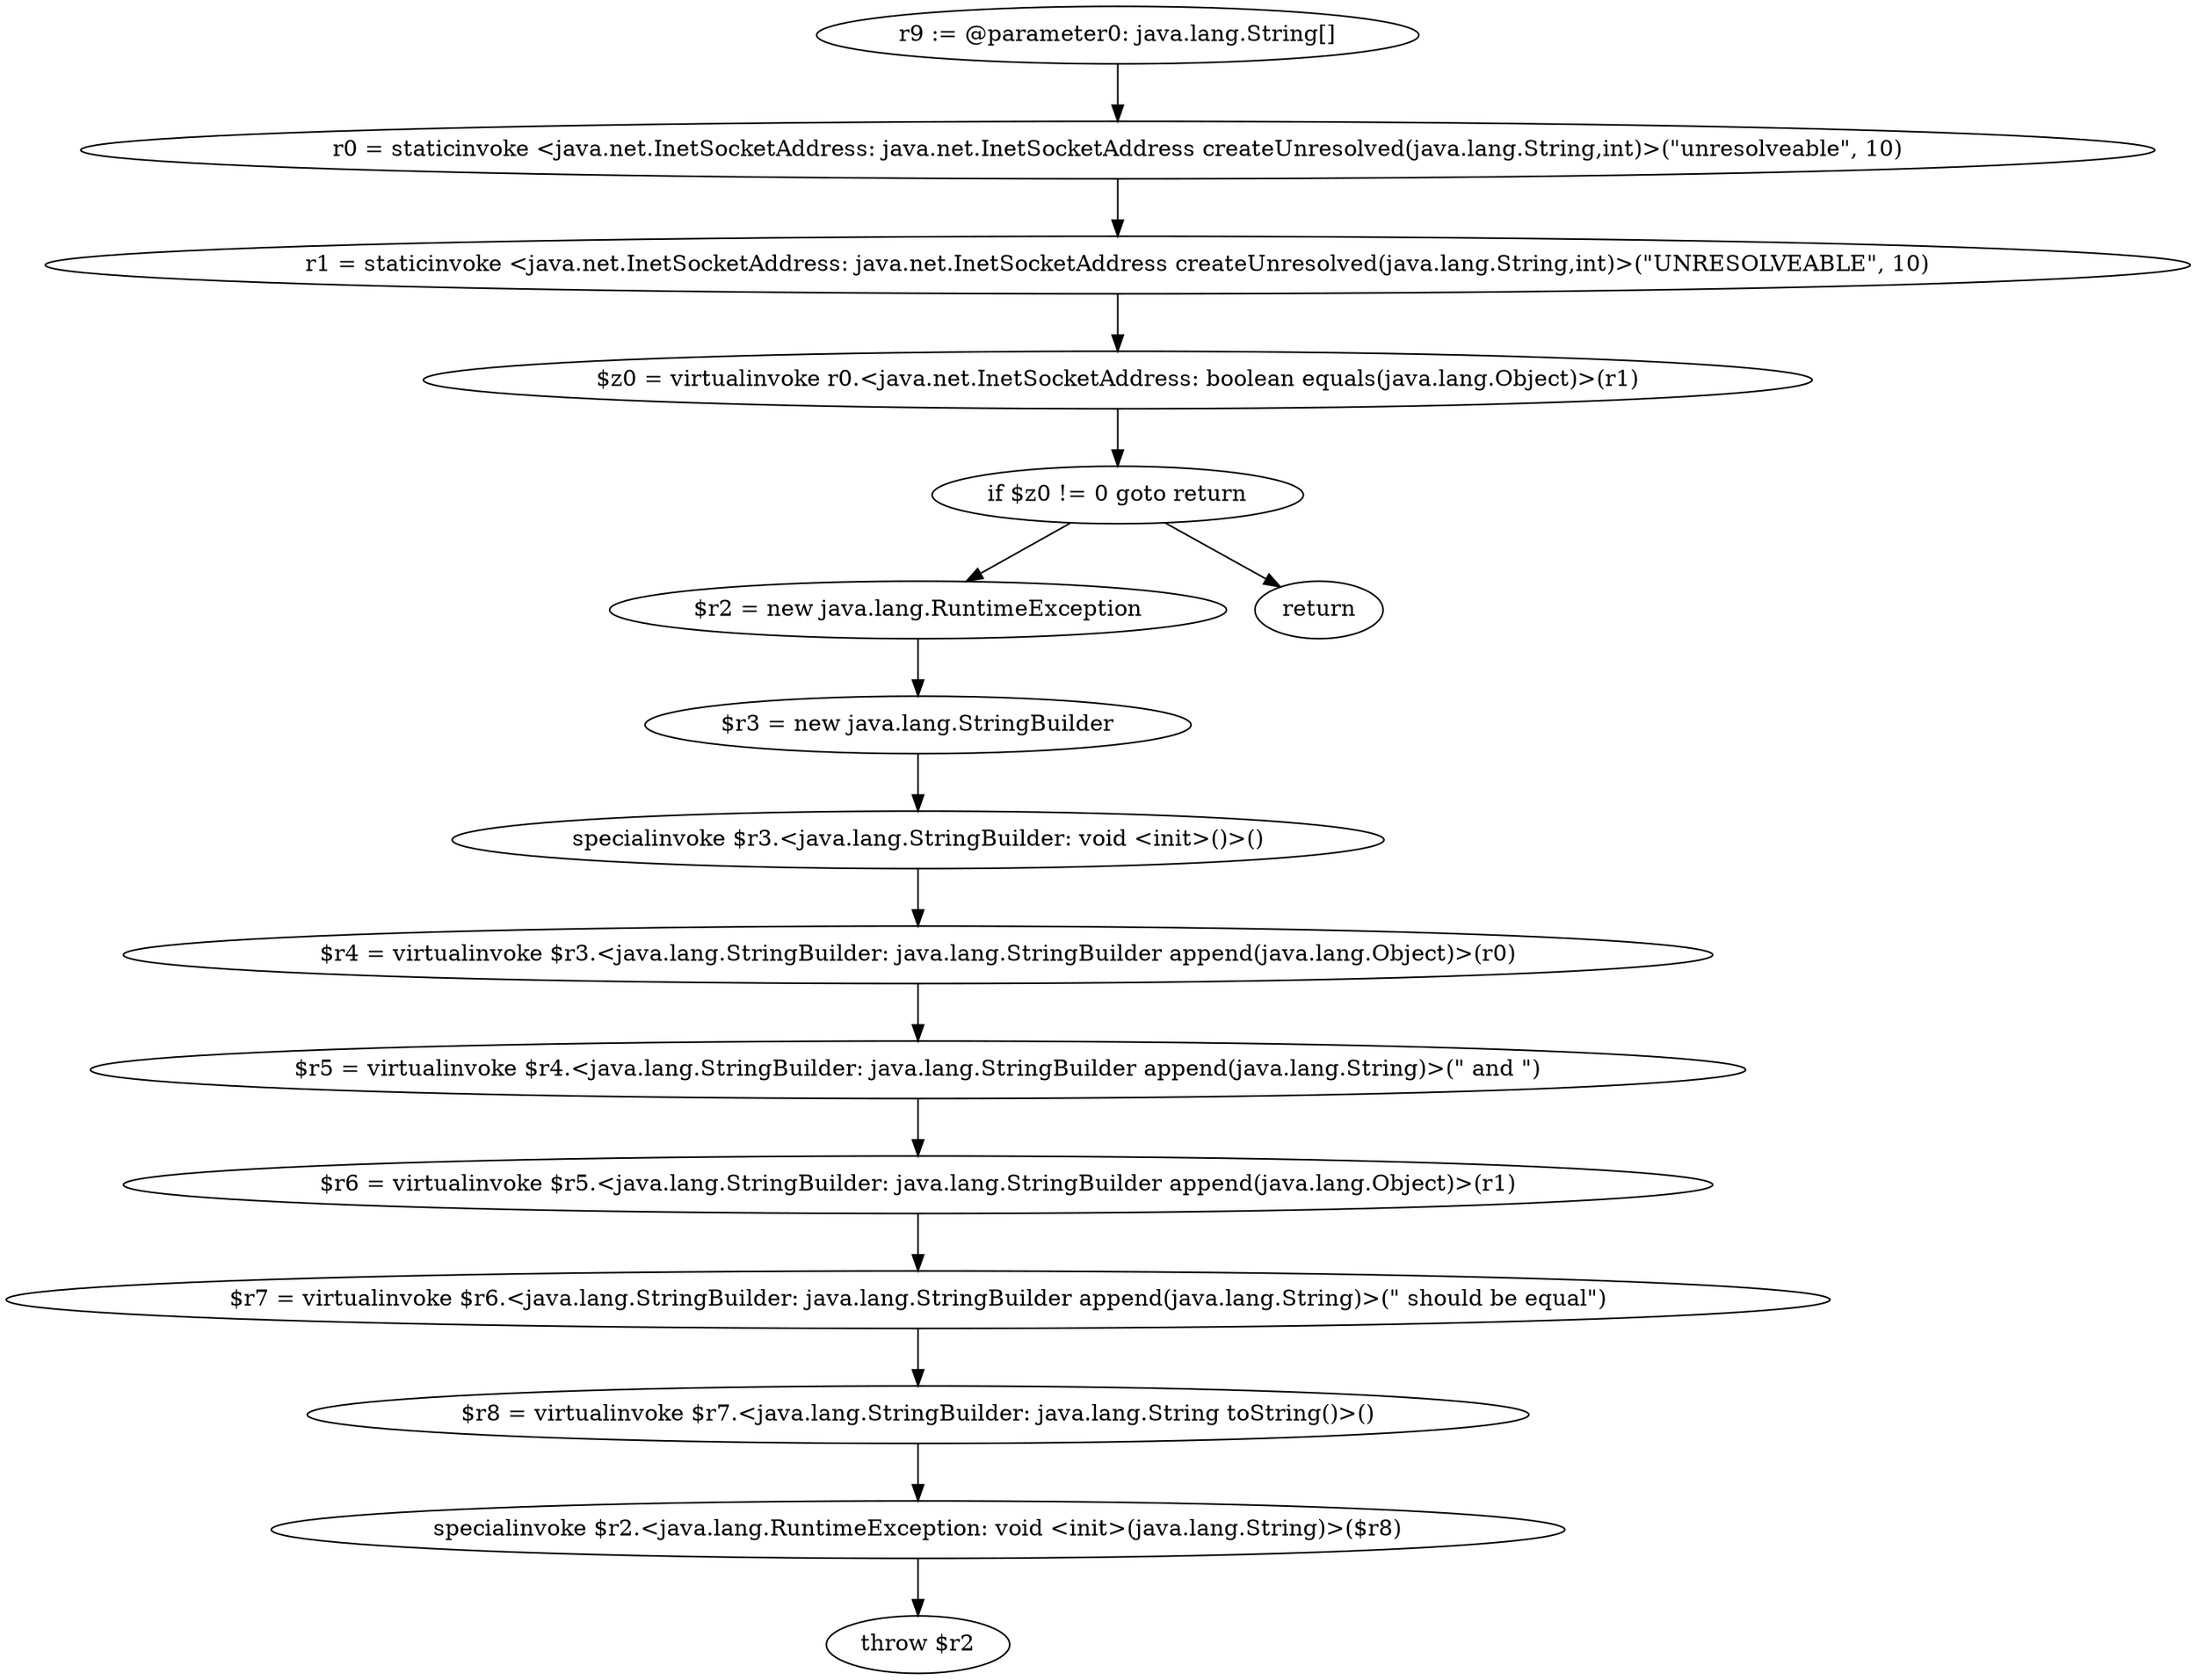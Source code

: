 digraph "unitGraph" {
    "r9 := @parameter0: java.lang.String[]"
    "r0 = staticinvoke <java.net.InetSocketAddress: java.net.InetSocketAddress createUnresolved(java.lang.String,int)>(\"unresolveable\", 10)"
    "r1 = staticinvoke <java.net.InetSocketAddress: java.net.InetSocketAddress createUnresolved(java.lang.String,int)>(\"UNRESOLVEABLE\", 10)"
    "$z0 = virtualinvoke r0.<java.net.InetSocketAddress: boolean equals(java.lang.Object)>(r1)"
    "if $z0 != 0 goto return"
    "$r2 = new java.lang.RuntimeException"
    "$r3 = new java.lang.StringBuilder"
    "specialinvoke $r3.<java.lang.StringBuilder: void <init>()>()"
    "$r4 = virtualinvoke $r3.<java.lang.StringBuilder: java.lang.StringBuilder append(java.lang.Object)>(r0)"
    "$r5 = virtualinvoke $r4.<java.lang.StringBuilder: java.lang.StringBuilder append(java.lang.String)>(\" and \")"
    "$r6 = virtualinvoke $r5.<java.lang.StringBuilder: java.lang.StringBuilder append(java.lang.Object)>(r1)"
    "$r7 = virtualinvoke $r6.<java.lang.StringBuilder: java.lang.StringBuilder append(java.lang.String)>(\" should be equal\")"
    "$r8 = virtualinvoke $r7.<java.lang.StringBuilder: java.lang.String toString()>()"
    "specialinvoke $r2.<java.lang.RuntimeException: void <init>(java.lang.String)>($r8)"
    "throw $r2"
    "return"
    "r9 := @parameter0: java.lang.String[]"->"r0 = staticinvoke <java.net.InetSocketAddress: java.net.InetSocketAddress createUnresolved(java.lang.String,int)>(\"unresolveable\", 10)";
    "r0 = staticinvoke <java.net.InetSocketAddress: java.net.InetSocketAddress createUnresolved(java.lang.String,int)>(\"unresolveable\", 10)"->"r1 = staticinvoke <java.net.InetSocketAddress: java.net.InetSocketAddress createUnresolved(java.lang.String,int)>(\"UNRESOLVEABLE\", 10)";
    "r1 = staticinvoke <java.net.InetSocketAddress: java.net.InetSocketAddress createUnresolved(java.lang.String,int)>(\"UNRESOLVEABLE\", 10)"->"$z0 = virtualinvoke r0.<java.net.InetSocketAddress: boolean equals(java.lang.Object)>(r1)";
    "$z0 = virtualinvoke r0.<java.net.InetSocketAddress: boolean equals(java.lang.Object)>(r1)"->"if $z0 != 0 goto return";
    "if $z0 != 0 goto return"->"$r2 = new java.lang.RuntimeException";
    "if $z0 != 0 goto return"->"return";
    "$r2 = new java.lang.RuntimeException"->"$r3 = new java.lang.StringBuilder";
    "$r3 = new java.lang.StringBuilder"->"specialinvoke $r3.<java.lang.StringBuilder: void <init>()>()";
    "specialinvoke $r3.<java.lang.StringBuilder: void <init>()>()"->"$r4 = virtualinvoke $r3.<java.lang.StringBuilder: java.lang.StringBuilder append(java.lang.Object)>(r0)";
    "$r4 = virtualinvoke $r3.<java.lang.StringBuilder: java.lang.StringBuilder append(java.lang.Object)>(r0)"->"$r5 = virtualinvoke $r4.<java.lang.StringBuilder: java.lang.StringBuilder append(java.lang.String)>(\" and \")";
    "$r5 = virtualinvoke $r4.<java.lang.StringBuilder: java.lang.StringBuilder append(java.lang.String)>(\" and \")"->"$r6 = virtualinvoke $r5.<java.lang.StringBuilder: java.lang.StringBuilder append(java.lang.Object)>(r1)";
    "$r6 = virtualinvoke $r5.<java.lang.StringBuilder: java.lang.StringBuilder append(java.lang.Object)>(r1)"->"$r7 = virtualinvoke $r6.<java.lang.StringBuilder: java.lang.StringBuilder append(java.lang.String)>(\" should be equal\")";
    "$r7 = virtualinvoke $r6.<java.lang.StringBuilder: java.lang.StringBuilder append(java.lang.String)>(\" should be equal\")"->"$r8 = virtualinvoke $r7.<java.lang.StringBuilder: java.lang.String toString()>()";
    "$r8 = virtualinvoke $r7.<java.lang.StringBuilder: java.lang.String toString()>()"->"specialinvoke $r2.<java.lang.RuntimeException: void <init>(java.lang.String)>($r8)";
    "specialinvoke $r2.<java.lang.RuntimeException: void <init>(java.lang.String)>($r8)"->"throw $r2";
}

